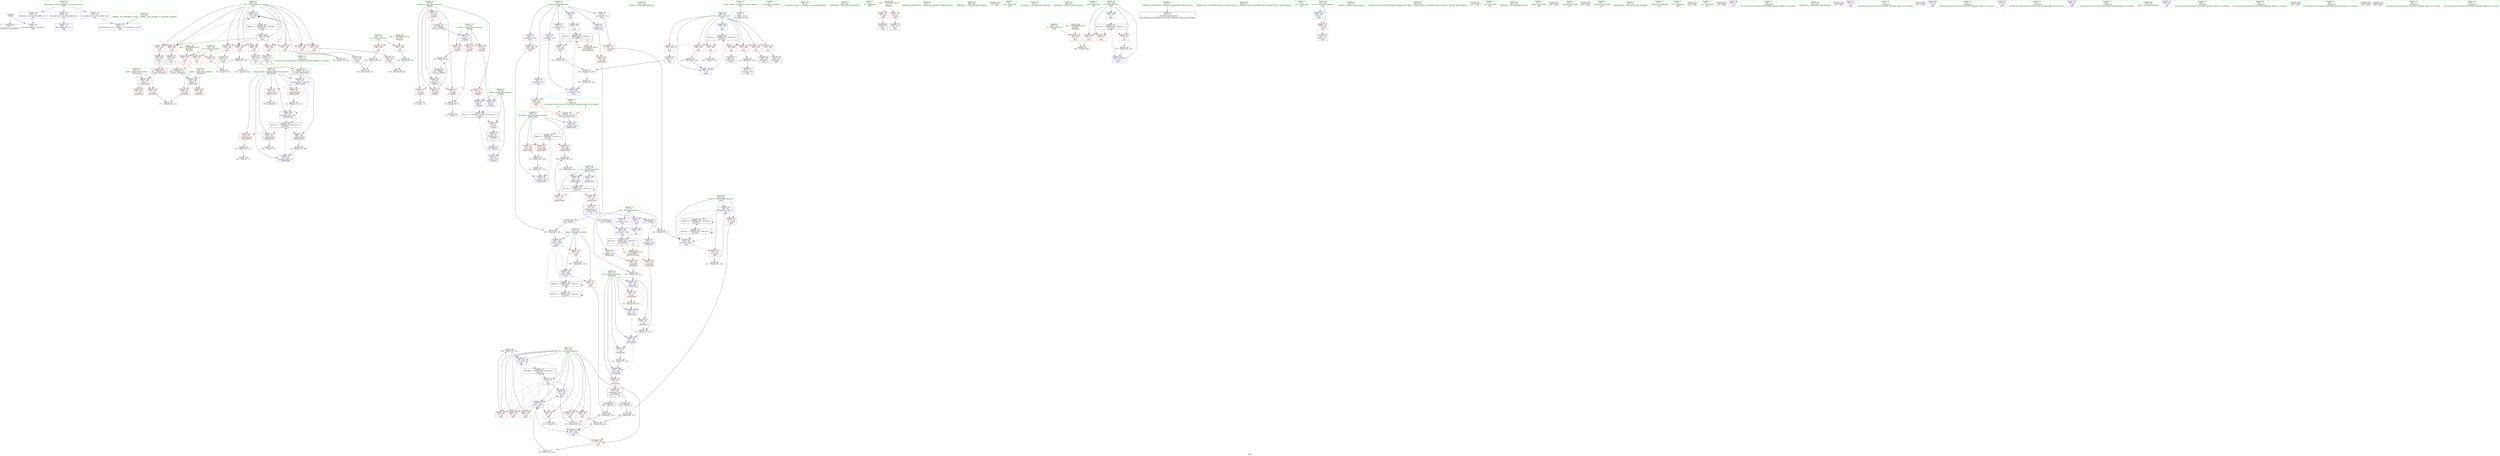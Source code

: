 digraph "SVFG" {
	label="SVFG";

	Node0x55a5098d5660 [shape=record,color=grey,label="{NodeID: 0\nNullPtr}"];
	Node0x55a5098d5660 -> Node0x55a5098f8e40[style=solid];
	Node0x55a5098d5660 -> Node0x55a5098ffdf0[style=solid];
	Node0x55a5098faa40 [shape=record,color=blue,label="{NodeID: 194\n152\<--149\nr.addr\<--r\n_Z6choosexx\n}"];
	Node0x55a5098faa40 -> Node0x55a5098fd350[style=dashed];
	Node0x55a5098faa40 -> Node0x55a5098fd420[style=dashed];
	Node0x55a5098f7c60 [shape=record,color=red,label="{NodeID: 111\n71\<--67\n\<--n2.addr\n_Z3gcdxx\n}"];
	Node0x55a5098f7c60 -> Node0x55a50990bc60[style=solid];
	Node0x55a5098f5db0 [shape=record,color=green,label="{NodeID: 28\n31\<--35\nllvm.global_ctors\<--llvm.global_ctors_field_insensitive\nGlob }"];
	Node0x55a5098f5db0 -> Node0x55a5098f7480[style=solid];
	Node0x55a5098f5db0 -> Node0x55a5098f7580[style=solid];
	Node0x55a5098f5db0 -> Node0x55a5098f7680[style=solid];
	Node0x55a509909260 [shape=record,color=grey,label="{NodeID: 305\n345 = Binary(344, 130, )\n}"];
	Node0x55a509909260 -> Node0x55a509902c40[style=solid];
	Node0x55a5098fdc40 [shape=record,color=red,label="{NodeID: 139\n227\<--189\n\<--i\nmain\n}"];
	Node0x55a5098fdc40 -> Node0x55a50990b660[style=solid];
	Node0x55a5098f8640 [shape=record,color=green,label="{NodeID: 56\n211\<--212\nfreopen\<--freopen_field_insensitive\n}"];
	Node0x55a509933250 [shape=record,color=black,label="{NodeID: 416\n149 = PHI(300, 325, )\n1st arg _Z6choosexx }"];
	Node0x55a509933250 -> Node0x55a5098faa40[style=solid];
	Node0x55a50990bc60 [shape=record,color=grey,label="{NodeID: 333\n72 = cmp(71, 73, )\n}"];
	Node0x55a5098ff300 [shape=record,color=red,label="{NodeID: 167\n315\<--199\n\<--i16\nmain\n}"];
	Node0x55a5098ff300 -> Node0x55a5098f9c70[style=solid];
	Node0x55a5098f9ee0 [shape=record,color=purple,label="{NodeID: 84\n42\<--4\n\<--_ZStL8__ioinit\n__cxx_global_var_init\n}"];
	Node0x55a5098ec340 [shape=record,color=green,label="{NodeID: 1\n7\<--1\n__dso_handle\<--dummyObj\nGlob }"];
	Node0x55a5098fab10 [shape=record,color=blue,label="{NodeID: 195\n154\<--164\nans\<--mul\n_Z6choosexx\n}"];
	Node0x55a5098fab10 -> Node0x55a5098fd4f0[style=dashed];
	Node0x55a5098fab10 -> Node0x55a5098fabe0[style=dashed];
	Node0x55a5098f7d30 [shape=record,color=red,label="{NodeID: 112\n79\<--67\n\<--n2.addr\n_Z3gcdxx\n}"];
	Node0x55a5098f7d30 -> Node0x55a50990a5e0[style=solid];
	Node0x55a5098f5eb0 [shape=record,color=green,label="{NodeID: 29\n36\<--37\n__cxx_global_var_init\<--__cxx_global_var_init_field_insensitive\n}"];
	Node0x55a5099093e0 [shape=record,color=grey,label="{NodeID: 306\n309 = Binary(140, 308, )\n}"];
	Node0x55a5099093e0 -> Node0x55a509909560[style=solid];
	Node0x55a5098fdd10 [shape=record,color=red,label="{NodeID: 140\n231\<--189\n\<--i\nmain\n}"];
	Node0x55a5098fdd10 -> Node0x55a509908060[style=solid];
	Node0x55a5098f8740 [shape=record,color=green,label="{NodeID: 57\n218\<--219\n_ZNSirsERi\<--_ZNSirsERi_field_insensitive\n}"];
	Node0x55a5099336a0 [shape=record,color=black,label="{NodeID: 417\n90 = PHI(60, )\n}"];
	Node0x55a5099336a0 -> Node0x55a509900230[style=solid];
	Node0x55a5098ff3d0 [shape=record,color=red,label="{NodeID: 168\n324\<--199\n\<--i16\nmain\n}"];
	Node0x55a5098ff3d0 -> Node0x55a5098f9d40[style=solid];
	Node0x55a5098f9fb0 [shape=record,color=purple,label="{NodeID: 85\n159\<--8\narrayidx\<--fact\n_Z6choosexx\n}"];
	Node0x55a5098f9fb0 -> Node0x55a5098fd830[style=solid];
	Node0x55a5098d5980 [shape=record,color=green,label="{NodeID: 2\n14\<--1\n.str\<--dummyObj\nGlob }"];
	Node0x55a50991ecf0 [shape=record,color=yellow,style=double,label="{NodeID: 362\n24V_1 = ENCHI(MR_24V_0)\npts\{1 \}\nFun[main]}"];
	Node0x55a50991ecf0 -> Node0x55a5098f7780[style=dashed];
	Node0x55a50991ecf0 -> Node0x55a5098f7850[style=dashed];
	Node0x55a5098fabe0 [shape=record,color=blue,label="{NodeID: 196\n154\<--167\nans\<--rem\n_Z6choosexx\n}"];
	Node0x55a5098fabe0 -> Node0x55a5098fd5c0[style=dashed];
	Node0x55a5098fabe0 -> Node0x55a5098facb0[style=dashed];
	Node0x55a5098f7e00 [shape=record,color=red,label="{NodeID: 113\n83\<--67\n\<--n2.addr\n_Z3gcdxx\n}"];
	Node0x55a5098f7e00 -> Node0x55a509900160[style=solid];
	Node0x55a5098f5fb0 [shape=record,color=green,label="{NodeID: 30\n40\<--41\n_ZNSt8ios_base4InitC1Ev\<--_ZNSt8ios_base4InitC1Ev_field_insensitive\n}"];
	Node0x55a509909560 [shape=record,color=grey,label="{NodeID: 307\n312 = Binary(309, 311, )\n}"];
	Node0x55a5098fdde0 [shape=record,color=red,label="{NodeID: 141\n237\<--189\n\<--i\nmain\n}"];
	Node0x55a5098fdde0 -> Node0x55a5098f9520[style=solid];
	Node0x55a5098f8840 [shape=record,color=green,label="{NodeID: 58\n267\<--268\n_ZNSirsERx\<--_ZNSirsERx_field_insensitive\n}"];
	Node0x55a5099339e0 [shape=record,color=black,label="{NodeID: 418\n43 = PHI()\n}"];
	Node0x55a5098ff4a0 [shape=record,color=red,label="{NodeID: 169\n337\<--199\n\<--i16\nmain\n}"];
	Node0x55a5098ff4a0 -> Node0x55a509909fe0[style=solid];
	Node0x55a5098fa080 [shape=record,color=purple,label="{NodeID: 86\n222\<--8\n\<--fact\nmain\n}"];
	Node0x55a5098fa080 -> Node0x55a5098faff0[style=solid];
	Node0x55a5098f4af0 [shape=record,color=green,label="{NodeID: 3\n16\<--1\n.str.1\<--dummyObj\nGlob }"];
	Node0x55a5098facb0 [shape=record,color=blue,label="{NodeID: 197\n154\<--175\nans\<--mul3\n_Z6choosexx\n}"];
	Node0x55a5098facb0 -> Node0x55a5098fd690[style=dashed];
	Node0x55a5098facb0 -> Node0x55a5098fad80[style=dashed];
	Node0x55a5098f7ed0 [shape=record,color=red,label="{NodeID: 114\n86\<--67\n\<--n2.addr\n_Z3gcdxx\n|{<s0>3}}"];
	Node0x55a5098f7ed0:s0 -> Node0x55a509932ee0[style=solid,color=red];
	Node0x55a5098f60b0 [shape=record,color=green,label="{NodeID: 31\n46\<--47\n__cxa_atexit\<--__cxa_atexit_field_insensitive\n}"];
	Node0x55a5099096e0 [shape=record,color=grey,label="{NodeID: 308\n139 = Binary(138, 140, )\n}"];
	Node0x55a5099096e0 -> Node0x55a5098fa8a0[style=solid];
	Node0x55a5098fdeb0 [shape=record,color=red,label="{NodeID: 142\n241\<--189\n\<--i\nmain\n}"];
	Node0x55a5098fdeb0 -> Node0x55a5098f95f0[style=solid];
	Node0x55a5098f8940 [shape=record,color=green,label="{NodeID: 59\n350\<--351\n_ZNSolsEx\<--_ZNSolsEx_field_insensitive\n}"];
	Node0x55a509933ab0 [shape=record,color=black,label="{NodeID: 419\n301 = PHI(147, )\n}"];
	Node0x55a509933ab0 -> Node0x55a509908ae0[style=solid];
	Node0x55a5098ff570 [shape=record,color=red,label="{NodeID: 170\n295\<--201\n\<--temp\nmain\n}"];
	Node0x55a5098ff570 -> Node0x55a509908660[style=solid];
	Node0x55a5098fa150 [shape=record,color=purple,label="{NodeID: 87\n234\<--8\narrayidx\<--fact\nmain\n}"];
	Node0x55a5098fa150 -> Node0x55a5098ff8b0[style=solid];
	Node0x55a5098eaff0 [shape=record,color=green,label="{NodeID: 4\n18\<--1\nstdin\<--dummyObj\nGlob }"];
	Node0x55a50991eee0 [shape=record,color=yellow,style=double,label="{NodeID: 364\n28V_1 = ENCHI(MR_28V_0)\npts\{188 \}\nFun[main]}"];
	Node0x55a50991eee0 -> Node0x55a5098fdb70[style=dashed];
	Node0x55a5098fad80 [shape=record,color=blue,label="{NodeID: 198\n154\<--178\nans\<--rem4\n_Z6choosexx\n}"];
	Node0x55a5098fad80 -> Node0x55a5098fd760[style=dashed];
	Node0x55a5098fc8c0 [shape=record,color=red,label="{NodeID: 115\n88\<--67\n\<--n2.addr\n_Z3gcdxx\n}"];
	Node0x55a5098fc8c0 -> Node0x55a50990aa60[style=solid];
	Node0x55a5098f61b0 [shape=record,color=green,label="{NodeID: 32\n45\<--51\n_ZNSt8ios_base4InitD1Ev\<--_ZNSt8ios_base4InitD1Ev_field_insensitive\n}"];
	Node0x55a5098f61b0 -> Node0x55a5098f8f40[style=solid];
	Node0x55a509909860 [shape=record,color=grey,label="{NodeID: 309\n178 = Binary(177, 130, )\n}"];
	Node0x55a509909860 -> Node0x55a5098fad80[style=solid];
	Node0x55a5098fdf80 [shape=record,color=red,label="{NodeID: 143\n245\<--189\n\<--i\nmain\n}"];
	Node0x55a5098fdf80 -> Node0x55a5098f96c0[style=solid];
	Node0x55a5098f8a40 [shape=record,color=green,label="{NodeID: 60\n354\<--355\n_ZStlsISt11char_traitsIcEERSt13basic_ostreamIcT_ES5_c\<--_ZStlsISt11char_traitsIcEERSt13basic_ostreamIcT_ES5_c_field_insensitive\n}"];
	Node0x55a509933c20 [shape=record,color=black,label="{NodeID: 420\n317 = PHI(97, )\n}"];
	Node0x55a509933c20 -> Node0x55a509907be0[style=solid];
	Node0x55a5098ff640 [shape=record,color=red,label="{NodeID: 171\n302\<--201\n\<--temp\nmain\n}"];
	Node0x55a5098ff640 -> Node0x55a509908ae0[style=solid];
	Node0x55a5098fa220 [shape=record,color=purple,label="{NodeID: 88\n243\<--8\narrayidx5\<--fact\nmain\n}"];
	Node0x55a5098fa220 -> Node0x55a5098fb190[style=solid];
	Node0x55a5098eb080 [shape=record,color=green,label="{NodeID: 5\n19\<--1\n.str.2\<--dummyObj\nGlob }"];
	Node0x55a5098fae50 [shape=record,color=blue,label="{NodeID: 199\n185\<--206\nretval\<--\nmain\n}"];
	Node0x55a5098fae50 -> Node0x55a5098fdaa0[style=dashed];
	Node0x55a5098fc990 [shape=record,color=red,label="{NodeID: 116\n127\<--100\n\<--base.addr\n_Z6powmodxx\n}"];
	Node0x55a5098fc990 -> Node0x55a5099087e0[style=solid];
	Node0x55a5098f62b0 [shape=record,color=green,label="{NodeID: 33\n58\<--59\n_Z3gcdxx\<--_Z3gcdxx_field_insensitive\n}"];
	Node0x55a5099099e0 [shape=record,color=grey,label="{NodeID: 310\n239 = Binary(236, 238, )\n}"];
	Node0x55a5099099e0 -> Node0x55a509909b60[style=solid];
	Node0x55a5098fe050 [shape=record,color=red,label="{NodeID: 144\n251\<--189\n\<--i\nmain\n}"];
	Node0x55a5098fe050 -> Node0x55a5098f9790[style=solid];
	Node0x55a5098f8b40 [shape=record,color=green,label="{NodeID: 61\n358\<--359\n_ZStlsISt11char_traitsIcEERSt13basic_ostreamIcT_ES5_PKc\<--_ZStlsISt11char_traitsIcEERSt13basic_ostreamIcT_ES5_PKc_field_insensitive\n}"];
	Node0x55a509933d60 [shape=record,color=black,label="{NodeID: 421\n217 = PHI()\n}"];
	Node0x55a509917f40 [shape=record,color=black,label="{NodeID: 338\nMR_2V_3 = PHI(MR_2V_5, MR_2V_2, MR_2V_4, )\npts\{64 \}\n}"];
	Node0x55a509917f40 -> Node0x55a5098f7920[style=dashed];
	Node0x55a5098ff710 [shape=record,color=red,label="{NodeID: 172\n320\<--203\n\<--temp34\nmain\n}"];
	Node0x55a5098ff710 -> Node0x55a509907d60[style=solid];
	Node0x55a5098fa2f0 [shape=record,color=purple,label="{NodeID: 89\n247\<--8\narrayidx7\<--fact\nmain\n}"];
	Node0x55a5098fa2f0 -> Node0x55a5098ff980[style=solid];
	Node0x55a5098ec060 [shape=record,color=green,label="{NodeID: 6\n21\<--1\n.str.3\<--dummyObj\nGlob }"];
	Node0x55a5098faf20 [shape=record,color=blue,label="{NodeID: 200\n220\<--117\n\<--\nmain\n}"];
	Node0x55a5098faf20 -> Node0x55a50991bf40[style=dashed];
	Node0x55a5098fca60 [shape=record,color=red,label="{NodeID: 117\n133\<--100\n\<--base.addr\n_Z6powmodxx\n}"];
	Node0x55a5098fca60 -> Node0x55a509908f60[style=solid];
	Node0x55a5098f63b0 [shape=record,color=green,label="{NodeID: 34\n63\<--64\nretval\<--retval_field_insensitive\n_Z3gcdxx\n}"];
	Node0x55a5098f63b0 -> Node0x55a5098f7920[style=solid];
	Node0x55a5098f63b0 -> Node0x55a509900090[style=solid];
	Node0x55a5098f63b0 -> Node0x55a509900160[style=solid];
	Node0x55a5098f63b0 -> Node0x55a509900230[style=solid];
	Node0x55a509909b60 [shape=record,color=grey,label="{NodeID: 311\n240 = Binary(239, 130, )\n}"];
	Node0x55a509909b60 -> Node0x55a5098fb190[style=solid];
	Node0x55a5098fe120 [shape=record,color=red,label="{NodeID: 145\n256\<--189\n\<--i\nmain\n}"];
	Node0x55a5098fe120 -> Node0x55a50990a160[style=solid];
	Node0x55a5098f8c40 [shape=record,color=green,label="{NodeID: 62\n362\<--363\n_ZNSolsEi\<--_ZNSolsEi_field_insensitive\n}"];
	Node0x55a509933e30 [shape=record,color=black,label="{NodeID: 422\n249 = PHI(97, )\n}"];
	Node0x55a509933e30 -> Node0x55a5098fb260[style=solid];
	Node0x55a5098ff7e0 [shape=record,color=red,label="{NodeID: 173\n327\<--203\n\<--temp34\nmain\n}"];
	Node0x55a5098ff7e0 -> Node0x55a509907a60[style=solid];
	Node0x55a5098fa3c0 [shape=record,color=purple,label="{NodeID: 90\n288\<--8\narrayidx26\<--fact\nmain\n}"];
	Node0x55a5098fa3c0 -> Node0x55a5098ffa50[style=solid];
	Node0x55a5098ec0f0 [shape=record,color=green,label="{NodeID: 7\n23\<--1\nstdout\<--dummyObj\nGlob }"];
	Node0x55a50991f180 [shape=record,color=yellow,style=double,label="{NodeID: 367\n34V_1 = ENCHI(MR_34V_0)\npts\{194 \}\nFun[main]}"];
	Node0x55a50991f180 -> Node0x55a5098fe460[style=dashed];
	Node0x55a50991f180 -> Node0x55a5098fe530[style=dashed];
	Node0x55a5098faff0 [shape=record,color=blue,label="{NodeID: 201\n222\<--117\n\<--\nmain\n}"];
	Node0x55a5098faff0 -> Node0x55a50991ba40[style=dashed];
	Node0x55a5098fcb30 [shape=record,color=red,label="{NodeID: 118\n134\<--100\n\<--base.addr\n_Z6powmodxx\n}"];
	Node0x55a5098fcb30 -> Node0x55a509908f60[style=solid];
	Node0x55a5098f6480 [shape=record,color=green,label="{NodeID: 35\n65\<--66\nn1.addr\<--n1.addr_field_insensitive\n_Z3gcdxx\n}"];
	Node0x55a5098f6480 -> Node0x55a5098f79f0[style=solid];
	Node0x55a5098f6480 -> Node0x55a5098f7ac0[style=solid];
	Node0x55a5098f6480 -> Node0x55a5098f7b90[style=solid];
	Node0x55a5098f6480 -> Node0x55a5098ffef0[style=solid];
	Node0x55a509909ce0 [shape=record,color=grey,label="{NodeID: 312\n334 = Binary(333, 130, )\n}"];
	Node0x55a509909ce0 -> Node0x55a509902aa0[style=solid];
	Node0x55a5098fe1f0 [shape=record,color=red,label="{NodeID: 146\n262\<--191\n\<--t\nmain\n}"];
	Node0x55a5098fe1f0 -> Node0x55a50990b360[style=solid];
	Node0x55a5098f8d40 [shape=record,color=green,label="{NodeID: 63\n33\<--398\n_GLOBAL__sub_I_deva2802_2_0.cpp\<--_GLOBAL__sub_I_deva2802_2_0.cpp_field_insensitive\n}"];
	Node0x55a5098f8d40 -> Node0x55a5098ffcf0[style=solid];
	Node0x55a509933fa0 [shape=record,color=black,label="{NodeID: 423\n266 = PHI()\n}"];
	Node0x55a5098ff8b0 [shape=record,color=red,label="{NodeID: 174\n235\<--234\n\<--arrayidx\nmain\n}"];
	Node0x55a5098ff8b0 -> Node0x55a509908360[style=solid];
	Node0x55a5098fa490 [shape=record,color=purple,label="{NodeID: 91\n313\<--8\narrayidx38\<--fact\nmain\n}"];
	Node0x55a5098fa490 -> Node0x55a5098ffb20[style=solid];
	Node0x55a5098ec180 [shape=record,color=green,label="{NodeID: 8\n24\<--1\n_ZSt3cin\<--dummyObj\nGlob }"];
	Node0x55a50991f260 [shape=record,color=yellow,style=double,label="{NodeID: 368\n36V_1 = ENCHI(MR_36V_0)\npts\{196 \}\nFun[main]}"];
	Node0x55a50991f260 -> Node0x55a5098fe600[style=dashed];
	Node0x55a50991f260 -> Node0x55a5098fe6d0[style=dashed];
	Node0x55a50991f260 -> Node0x55a5098fe7a0[style=dashed];
	Node0x55a5098fb0c0 [shape=record,color=blue,label="{NodeID: 202\n189\<--225\ni\<--\nmain\n}"];
	Node0x55a5098fb0c0 -> Node0x55a50991b540[style=dashed];
	Node0x55a5098fcc00 [shape=record,color=red,label="{NodeID: 119\n108\<--102\n\<--exponent.addr\n_Z6powmodxx\n}"];
	Node0x55a5098fcc00 -> Node0x55a50990b7e0[style=solid];
	Node0x55a5098f6550 [shape=record,color=green,label="{NodeID: 36\n67\<--68\nn2.addr\<--n2.addr_field_insensitive\n_Z3gcdxx\n}"];
	Node0x55a5098f6550 -> Node0x55a5098f7c60[style=solid];
	Node0x55a5098f6550 -> Node0x55a5098f7d30[style=solid];
	Node0x55a5098f6550 -> Node0x55a5098f7e00[style=solid];
	Node0x55a5098f6550 -> Node0x55a5098f7ed0[style=solid];
	Node0x55a5098f6550 -> Node0x55a5098fc8c0[style=solid];
	Node0x55a5098f6550 -> Node0x55a5098fffc0[style=solid];
	Node0x55a509909e60 [shape=record,color=grey,label="{NodeID: 313\n293 = Binary(289, 292, )\n}"];
	Node0x55a509909e60 -> Node0x55a5098fb670[style=solid];
	Node0x55a5098fe2c0 [shape=record,color=red,label="{NodeID: 147\n360\<--191\n\<--t\nmain\n}"];
	Node0x55a5098f8e40 [shape=record,color=black,label="{NodeID: 64\n2\<--3\ndummyVal\<--dummyVal\n}"];
	Node0x55a509934070 [shape=record,color=black,label="{NodeID: 424\n269 = PHI()\n}"];
	Node0x55a509918e40 [shape=record,color=black,label="{NodeID: 341\nMR_42V_6 = PHI(MR_42V_3, MR_42V_5, )\npts\{202 \}\n}"];
	Node0x55a509918e40 -> Node0x55a5098fb670[style=dashed];
	Node0x55a509918e40 -> Node0x55a509918e40[style=dashed];
	Node0x55a509918e40 -> Node0x55a50991d340[style=dashed];
	Node0x55a5098ff980 [shape=record,color=red,label="{NodeID: 175\n248\<--247\n\<--arrayidx7\nmain\n|{<s0>7}}"];
	Node0x55a5098ff980:s0 -> Node0x55a509932a00[style=solid,color=red];
	Node0x55a5098fa560 [shape=record,color=purple,label="{NodeID: 92\n162\<--11\narrayidx1\<--ifact\n_Z6choosexx\n}"];
	Node0x55a5098fa560 -> Node0x55a5098fd900[style=solid];
	Node0x55a5098eb200 [shape=record,color=green,label="{NodeID: 9\n25\<--1\n_ZSt4cerr\<--dummyObj\nGlob }"];
	Node0x55a5098fb190 [shape=record,color=blue,label="{NodeID: 203\n243\<--240\narrayidx5\<--rem\nmain\n}"];
	Node0x55a5098fb190 -> Node0x55a5098ff980[style=dashed];
	Node0x55a5098fb190 -> Node0x55a50991ba40[style=dashed];
	Node0x55a5098fccd0 [shape=record,color=red,label="{NodeID: 120\n111\<--102\n\<--exponent.addr\n_Z6powmodxx\n}"];
	Node0x55a5098fccd0 -> Node0x55a509908de0[style=solid];
	Node0x55a5098f6620 [shape=record,color=green,label="{NodeID: 37\n95\<--96\n_Z6powmodxx\<--_Z6powmodxx_field_insensitive\n}"];
	Node0x55a509909fe0 [shape=record,color=grey,label="{NodeID: 314\n338 = Binary(337, 225, )\n}"];
	Node0x55a509909fe0 -> Node0x55a509902b70[style=solid];
	Node0x55a5098fe390 [shape=record,color=red,label="{NodeID: 148\n370\<--191\n\<--t\nmain\n}"];
	Node0x55a5098fe390 -> Node0x55a5099081e0[style=solid];
	Node0x55a5098f8f40 [shape=record,color=black,label="{NodeID: 65\n44\<--45\n\<--_ZNSt8ios_base4InitD1Ev\nCan only get source location for instruction, argument, global var or function.}"];
	Node0x55a509934140 [shape=record,color=black,label="{NodeID: 425\n292 = PHI(97, )\n}"];
	Node0x55a509934140 -> Node0x55a509909e60[style=solid];
	Node0x55a509919340 [shape=record,color=black,label="{NodeID: 342\nMR_44V_4 = PHI(MR_44V_6, MR_44V_3, )\npts\{204 \}\n}"];
	Node0x55a509919340 -> Node0x55a509902830[style=dashed];
	Node0x55a509919340 -> Node0x55a509919340[style=dashed];
	Node0x55a509919340 -> Node0x55a50991d840[style=dashed];
	Node0x55a5098ffa50 [shape=record,color=red,label="{NodeID: 176\n289\<--288\n\<--arrayidx26\nmain\n}"];
	Node0x55a5098ffa50 -> Node0x55a509909e60[style=solid];
	Node0x55a5098fa630 [shape=record,color=purple,label="{NodeID: 93\n172\<--11\narrayidx2\<--ifact\n_Z6choosexx\n}"];
	Node0x55a5098fa630 -> Node0x55a5098fd9d0[style=solid];
	Node0x55a5098eb290 [shape=record,color=green,label="{NodeID: 10\n26\<--1\n_ZSt4cout\<--dummyObj\nGlob }"];
	Node0x55a5098fb260 [shape=record,color=blue,label="{NodeID: 204\n253\<--249\narrayidx10\<--call8\nmain\n}"];
	Node0x55a5098fb260 -> Node0x55a50991bf40[style=dashed];
	Node0x55a5098fcda0 [shape=record,color=red,label="{NodeID: 121\n119\<--102\n\<--exponent.addr\n_Z6powmodxx\n}"];
	Node0x55a5098fcda0 -> Node0x55a50990b4e0[style=solid];
	Node0x55a5098f6720 [shape=record,color=green,label="{NodeID: 38\n100\<--101\nbase.addr\<--base.addr_field_insensitive\n_Z6powmodxx\n}"];
	Node0x55a5098f6720 -> Node0x55a5098fc990[style=solid];
	Node0x55a5098f6720 -> Node0x55a5098fca60[style=solid];
	Node0x55a5098f6720 -> Node0x55a5098fcb30[style=solid];
	Node0x55a5098f6720 -> Node0x55a509900300[style=solid];
	Node0x55a5098f6720 -> Node0x55a509900710[style=solid];
	Node0x55a50990a160 [shape=record,color=grey,label="{NodeID: 315\n257 = Binary(256, 225, )\n}"];
	Node0x55a50990a160 -> Node0x55a5098fb330[style=solid];
	Node0x55a5098fe460 [shape=record,color=red,label="{NodeID: 149\n283\<--193\n\<--n\nmain\n}"];
	Node0x55a5098fe460 -> Node0x55a50990a8e0[style=solid];
	Node0x55a5098f9040 [shape=record,color=black,label="{NodeID: 66\n60\<--93\n_Z3gcdxx_ret\<--\n_Z3gcdxx\n|{<s0>3}}"];
	Node0x55a5098f9040:s0 -> Node0x55a5099336a0[style=solid,color=blue];
	Node0x55a5099342e0 [shape=record,color=black,label="{NodeID: 426\n326 = PHI(147, )\n}"];
	Node0x55a5099342e0 -> Node0x55a509907a60[style=solid];
	Node0x55a5098ffb20 [shape=record,color=red,label="{NodeID: 177\n314\<--313\n\<--arrayidx38\nmain\n}"];
	Node0x55a5098ffb20 -> Node0x55a509907be0[style=solid];
	Node0x55a5098fa700 [shape=record,color=purple,label="{NodeID: 94\n220\<--11\n\<--ifact\nmain\n}"];
	Node0x55a5098fa700 -> Node0x55a5098faf20[style=solid];
	Node0x55a5098eb360 [shape=record,color=green,label="{NodeID: 11\n27\<--1\n.str.4\<--dummyObj\nGlob }"];
	Node0x55a5099078e0 [shape=record,color=grey,label="{NodeID: 288\n330 = Binary(329, 328, )\n}"];
	Node0x55a5099078e0 -> Node0x55a5099029d0[style=solid];
	Node0x55a5098fb330 [shape=record,color=blue,label="{NodeID: 205\n189\<--257\ni\<--inc\nmain\n}"];
	Node0x55a5098fb330 -> Node0x55a50991b540[style=dashed];
	Node0x55a5098fce70 [shape=record,color=red,label="{NodeID: 122\n122\<--102\n\<--exponent.addr\n_Z6powmodxx\n}"];
	Node0x55a5098fce70 -> Node0x55a509907ee0[style=solid];
	Node0x55a5098f67f0 [shape=record,color=green,label="{NodeID: 39\n102\<--103\nexponent.addr\<--exponent.addr_field_insensitive\n_Z6powmodxx\n}"];
	Node0x55a5098f67f0 -> Node0x55a5098fcc00[style=solid];
	Node0x55a5098f67f0 -> Node0x55a5098fccd0[style=solid];
	Node0x55a5098f67f0 -> Node0x55a5098fcda0[style=solid];
	Node0x55a5098f67f0 -> Node0x55a5098fce70[style=solid];
	Node0x55a5098f67f0 -> Node0x55a5098fcf40[style=solid];
	Node0x55a5098f67f0 -> Node0x55a5099003d0[style=solid];
	Node0x55a5098f67f0 -> Node0x55a5099004a0[style=solid];
	Node0x55a5098f67f0 -> Node0x55a5098fa8a0[style=solid];
	Node0x55a50990a2e0 [shape=record,color=grey,label="{NodeID: 316\n279 = Binary(278, 280, )\n}"];
	Node0x55a50990a2e0 -> Node0x55a50990bae0[style=solid];
	Node0x55a5098fe530 [shape=record,color=red,label="{NodeID: 150\n308\<--193\n\<--n\nmain\n}"];
	Node0x55a5098fe530 -> Node0x55a5099093e0[style=solid];
	Node0x55a5098f9110 [shape=record,color=black,label="{NodeID: 67\n97\<--143\n_Z6powmodxx_ret\<--\n_Z6powmodxx\n|{<s0>7|<s1>10|<s2>12}}"];
	Node0x55a5098f9110:s0 -> Node0x55a509933e30[style=solid,color=blue];
	Node0x55a5098f9110:s1 -> Node0x55a509934140[style=solid,color=blue];
	Node0x55a5098f9110:s2 -> Node0x55a509933c20[style=solid,color=blue];
	Node0x55a509934420 [shape=record,color=black,label="{NodeID: 427\n349 = PHI()\n}"];
	Node0x55a5098ffbf0 [shape=record,color=blue,label="{NodeID: 178\n402\<--32\nllvm.global_ctors_0\<--\nGlob }"];
	Node0x55a5098fa7d0 [shape=record,color=purple,label="{NodeID: 95\n253\<--11\narrayidx10\<--ifact\nmain\n}"];
	Node0x55a5098fa7d0 -> Node0x55a5098fb260[style=solid];
	Node0x55a5098eb430 [shape=record,color=green,label="{NodeID: 12\n29\<--1\n.str.5\<--dummyObj\nGlob }"];
	Node0x55a509907a60 [shape=record,color=grey,label="{NodeID: 289\n328 = Binary(326, 327, )\n}"];
	Node0x55a509907a60 -> Node0x55a5099078e0[style=solid];
	Node0x55a5098fb400 [shape=record,color=blue,label="{NodeID: 206\n191\<--225\nt\<--\nmain\n}"];
	Node0x55a5098fb400 -> Node0x55a50991c440[style=dashed];
	Node0x55a5098fcf40 [shape=record,color=red,label="{NodeID: 123\n138\<--102\n\<--exponent.addr\n_Z6powmodxx\n}"];
	Node0x55a5098fcf40 -> Node0x55a5099096e0[style=solid];
	Node0x55a5098f68c0 [shape=record,color=green,label="{NodeID: 40\n104\<--105\nans\<--ans_field_insensitive\n_Z6powmodxx\n}"];
	Node0x55a5098f68c0 -> Node0x55a5098fd010[style=solid];
	Node0x55a5098f68c0 -> Node0x55a5098fd0e0[style=solid];
	Node0x55a5098f68c0 -> Node0x55a509900570[style=solid];
	Node0x55a5098f68c0 -> Node0x55a509900640[style=solid];
	Node0x55a50990a460 [shape=record,color=grey,label="{NodeID: 317\n171 = Binary(169, 170, )\n}"];
	Node0x55a5098fe600 [shape=record,color=red,label="{NodeID: 151\n275\<--195\n\<--m\nmain\n}"];
	Node0x55a5098fe600 -> Node0x55a50990aee0[style=solid];
	Node0x55a5098f91e0 [shape=record,color=black,label="{NodeID: 68\n147\<--180\n_Z6choosexx_ret\<--\n_Z6choosexx\n|{<s0>11|<s1>13}}"];
	Node0x55a5098f91e0:s0 -> Node0x55a509933ab0[style=solid,color=blue];
	Node0x55a5098f91e0:s1 -> Node0x55a5099342e0[style=solid,color=blue];
	Node0x55a5099344f0 [shape=record,color=black,label="{NodeID: 428\n352 = PHI()\n}"];
	Node0x55a50991a640 [shape=record,color=black,label="{NodeID: 345\nMR_8V_3 = PHI(MR_8V_4, MR_8V_2, )\npts\{101 \}\n}"];
	Node0x55a50991a640 -> Node0x55a5098fc990[style=dashed];
	Node0x55a50991a640 -> Node0x55a5098fca60[style=dashed];
	Node0x55a50991a640 -> Node0x55a5098fcb30[style=dashed];
	Node0x55a50991a640 -> Node0x55a509900710[style=dashed];
	Node0x55a5098ffcf0 [shape=record,color=blue,label="{NodeID: 179\n403\<--33\nllvm.global_ctors_1\<--_GLOBAL__sub_I_deva2802_2_0.cpp\nGlob }"];
	Node0x55a5098f6fa0 [shape=record,color=purple,label="{NodeID: 96\n208\<--14\n\<--.str\nmain\n}"];
	Node0x55a5098f53a0 [shape=record,color=green,label="{NodeID: 13\n32\<--1\n\<--dummyObj\nCan only get source location for instruction, argument, global var or function.}"];
	Node0x55a509907be0 [shape=record,color=grey,label="{NodeID: 290\n318 = Binary(314, 317, )\n}"];
	Node0x55a509907be0 -> Node0x55a509902830[style=solid];
	Node0x55a5098fb4d0 [shape=record,color=blue,label="{NodeID: 207\n197\<--73\nans\<--\nmain\n}"];
	Node0x55a5098fb4d0 -> Node0x55a5098fe870[style=dashed];
	Node0x55a5098fb4d0 -> Node0x55a5098fe940[style=dashed];
	Node0x55a5098fb4d0 -> Node0x55a5098feae0[style=dashed];
	Node0x55a5098fb4d0 -> Node0x55a5098febb0[style=dashed];
	Node0x55a5098fb4d0 -> Node0x55a5098fec80[style=dashed];
	Node0x55a5098fb4d0 -> Node0x55a5098fed50[style=dashed];
	Node0x55a5098fb4d0 -> Node0x55a5098fb810[style=dashed];
	Node0x55a5098fb4d0 -> Node0x55a5099029d0[style=dashed];
	Node0x55a5098fb4d0 -> Node0x55a509902c40[style=dashed];
	Node0x55a5098fb4d0 -> Node0x55a50991c940[style=dashed];
	Node0x55a5098fd010 [shape=record,color=red,label="{NodeID: 124\n126\<--104\n\<--ans\n_Z6powmodxx\n}"];
	Node0x55a5098fd010 -> Node0x55a5099087e0[style=solid];
	Node0x55a5098f6990 [shape=record,color=green,label="{NodeID: 41\n145\<--146\n_Z6choosexx\<--_Z6choosexx_field_insensitive\n}"];
	Node0x55a50990a5e0 [shape=record,color=grey,label="{NodeID: 318\n80 = Binary(78, 79, )\n}"];
	Node0x55a50990a5e0 -> Node0x55a50990b960[style=solid];
	Node0x55a5098fe6d0 [shape=record,color=red,label="{NodeID: 152\n298\<--195\n\<--m\nmain\n|{<s0>11}}"];
	Node0x55a5098fe6d0:s0 -> Node0x55a509933100[style=solid,color=red];
	Node0x55a5098f92b0 [shape=record,color=black,label="{NodeID: 69\n210\<--207\ncall\<--\nmain\n}"];
	Node0x55a5099345c0 [shape=record,color=black,label="{NodeID: 429\n357 = PHI()\n}"];
	Node0x55a50991ab40 [shape=record,color=black,label="{NodeID: 346\nMR_10V_5 = PHI(MR_10V_6, MR_10V_4, )\npts\{103 \}\n}"];
	Node0x55a50991ab40 -> Node0x55a5098fcda0[style=dashed];
	Node0x55a50991ab40 -> Node0x55a5098fce70[style=dashed];
	Node0x55a50991ab40 -> Node0x55a5098fcf40[style=dashed];
	Node0x55a50991ab40 -> Node0x55a5098fa8a0[style=dashed];
	Node0x55a5098ffdf0 [shape=record,color=blue, style = dotted,label="{NodeID: 180\n404\<--3\nllvm.global_ctors_2\<--dummyVal\nGlob }"];
	Node0x55a5098f7070 [shape=record,color=purple,label="{NodeID: 97\n209\<--16\n\<--.str.1\nmain\n}"];
	Node0x55a5098f5430 [shape=record,color=green,label="{NodeID: 14\n73\<--1\n\<--dummyObj\nCan only get source location for instruction, argument, global var or function.}"];
	Node0x55a509907d60 [shape=record,color=grey,label="{NodeID: 291\n321 = Binary(320, 130, )\n}"];
	Node0x55a509907d60 -> Node0x55a509902900[style=solid];
	Node0x55a5098fb5a0 [shape=record,color=blue,label="{NodeID: 208\n199\<--206\ni16\<--\nmain\n}"];
	Node0x55a5098fb5a0 -> Node0x55a5098fee20[style=dashed];
	Node0x55a5098fb5a0 -> Node0x55a5098feef0[style=dashed];
	Node0x55a5098fb5a0 -> Node0x55a5098fefc0[style=dashed];
	Node0x55a5098fb5a0 -> Node0x55a5098ff090[style=dashed];
	Node0x55a5098fb5a0 -> Node0x55a5098ff160[style=dashed];
	Node0x55a5098fb5a0 -> Node0x55a5098ff230[style=dashed];
	Node0x55a5098fb5a0 -> Node0x55a5098ff300[style=dashed];
	Node0x55a5098fb5a0 -> Node0x55a5098ff3d0[style=dashed];
	Node0x55a5098fb5a0 -> Node0x55a5098ff4a0[style=dashed];
	Node0x55a5098fb5a0 -> Node0x55a509902b70[style=dashed];
	Node0x55a5098fb5a0 -> Node0x55a50991ce40[style=dashed];
	Node0x55a5098fd0e0 [shape=record,color=red,label="{NodeID: 125\n143\<--104\n\<--ans\n_Z6powmodxx\n}"];
	Node0x55a5098fd0e0 -> Node0x55a5098f9110[style=solid];
	Node0x55a5098f6a90 [shape=record,color=green,label="{NodeID: 42\n150\<--151\nn.addr\<--n.addr_field_insensitive\n_Z6choosexx\n}"];
	Node0x55a5098f6a90 -> Node0x55a5098fd1b0[style=solid];
	Node0x55a5098f6a90 -> Node0x55a5098fd280[style=solid];
	Node0x55a5098f6a90 -> Node0x55a5098fa970[style=solid];
	Node0x55a50990a760 [shape=record,color=grey,label="{NodeID: 319\n164 = Binary(160, 163, )\n}"];
	Node0x55a50990a760 -> Node0x55a5098fab10[style=solid];
	Node0x55a5098fe7a0 [shape=record,color=red,label="{NodeID: 153\n323\<--195\n\<--m\nmain\n|{<s0>13}}"];
	Node0x55a5098fe7a0:s0 -> Node0x55a509933100[style=solid,color=red];
	Node0x55a5098f9380 [shape=record,color=black,label="{NodeID: 70\n216\<--213\ncall1\<--\nmain\n}"];
	Node0x55a509934690 [shape=record,color=black,label="{NodeID: 430\n361 = PHI()\n}"];
	Node0x55a50991b040 [shape=record,color=black,label="{NodeID: 347\nMR_12V_3 = PHI(MR_12V_5, MR_12V_2, )\npts\{105 \}\n}"];
	Node0x55a50991b040 -> Node0x55a5098fd010[style=dashed];
	Node0x55a50991b040 -> Node0x55a5098fd0e0[style=dashed];
	Node0x55a50991b040 -> Node0x55a509900640[style=dashed];
	Node0x55a50991b040 -> Node0x55a50991b040[style=dashed];
	Node0x55a5098ffef0 [shape=record,color=blue,label="{NodeID: 181\n65\<--61\nn1.addr\<--n1\n_Z3gcdxx\n}"];
	Node0x55a5098ffef0 -> Node0x55a5098f79f0[style=dashed];
	Node0x55a5098ffef0 -> Node0x55a5098f7ac0[style=dashed];
	Node0x55a5098ffef0 -> Node0x55a5098f7b90[style=dashed];
	Node0x55a5098f7140 [shape=record,color=purple,label="{NodeID: 98\n214\<--19\n\<--.str.2\nmain\n}"];
	Node0x55a5098f54c0 [shape=record,color=green,label="{NodeID: 15\n113\<--1\n\<--dummyObj\nCan only get source location for instruction, argument, global var or function.}"];
	Node0x55a509907ee0 [shape=record,color=grey,label="{NodeID: 292\n123 = Binary(122, 117, )\n}"];
	Node0x55a509907ee0 -> Node0x55a50990b060[style=solid];
	Node0x55a5098fb670 [shape=record,color=blue,label="{NodeID: 209\n201\<--293\ntemp\<--mul29\nmain\n}"];
	Node0x55a5098fb670 -> Node0x55a5098ff570[style=dashed];
	Node0x55a5098fb670 -> Node0x55a5098fb740[style=dashed];
	Node0x55a5098fd1b0 [shape=record,color=red,label="{NodeID: 126\n158\<--150\n\<--n.addr\n_Z6choosexx\n}"];
	Node0x55a5098f6b60 [shape=record,color=green,label="{NodeID: 43\n152\<--153\nr.addr\<--r.addr_field_insensitive\n_Z6choosexx\n}"];
	Node0x55a5098f6b60 -> Node0x55a5098fd350[style=solid];
	Node0x55a5098f6b60 -> Node0x55a5098fd420[style=solid];
	Node0x55a5098f6b60 -> Node0x55a5098faa40[style=solid];
	Node0x55a50990a8e0 [shape=record,color=grey,label="{NodeID: 320\n284 = Binary(140, 283, )\n}"];
	Node0x55a50990a8e0 -> Node0x55a50990ad60[style=solid];
	Node0x55a5098fe870 [shape=record,color=red,label="{NodeID: 154\n304\<--197\n\<--ans\nmain\n}"];
	Node0x55a5098fe870 -> Node0x55a509908c60[style=solid];
	Node0x55a5098f9450 [shape=record,color=black,label="{NodeID: 71\n233\<--232\nidxprom\<--sub\nmain\n}"];
	Node0x55a50991b540 [shape=record,color=black,label="{NodeID: 348\nMR_30V_3 = PHI(MR_30V_4, MR_30V_2, )\npts\{190 \}\n}"];
	Node0x55a50991b540 -> Node0x55a5098fdc40[style=dashed];
	Node0x55a50991b540 -> Node0x55a5098fdd10[style=dashed];
	Node0x55a50991b540 -> Node0x55a5098fdde0[style=dashed];
	Node0x55a50991b540 -> Node0x55a5098fdeb0[style=dashed];
	Node0x55a50991b540 -> Node0x55a5098fdf80[style=dashed];
	Node0x55a50991b540 -> Node0x55a5098fe050[style=dashed];
	Node0x55a50991b540 -> Node0x55a5098fe120[style=dashed];
	Node0x55a50991b540 -> Node0x55a5098fb330[style=dashed];
	Node0x55a5098fffc0 [shape=record,color=blue,label="{NodeID: 182\n67\<--62\nn2.addr\<--n2\n_Z3gcdxx\n}"];
	Node0x55a5098fffc0 -> Node0x55a5098f7c60[style=dashed];
	Node0x55a5098fffc0 -> Node0x55a5098f7d30[style=dashed];
	Node0x55a5098fffc0 -> Node0x55a5098f7e00[style=dashed];
	Node0x55a5098fffc0 -> Node0x55a5098f7ed0[style=dashed];
	Node0x55a5098fffc0 -> Node0x55a5098fc8c0[style=dashed];
	Node0x55a5098f7210 [shape=record,color=purple,label="{NodeID: 99\n215\<--21\n\<--.str.3\nmain\n}"];
	Node0x55a5098f5550 [shape=record,color=green,label="{NodeID: 16\n117\<--1\n\<--dummyObj\nCan only get source location for instruction, argument, global var or function.}"];
	Node0x55a509908060 [shape=record,color=grey,label="{NodeID: 293\n232 = Binary(231, 225, )\n}"];
	Node0x55a509908060 -> Node0x55a5098f9450[style=solid];
	Node0x55a5098fb740 [shape=record,color=blue,label="{NodeID: 210\n201\<--296\ntemp\<--rem30\nmain\n}"];
	Node0x55a5098fb740 -> Node0x55a5098ff640[style=dashed];
	Node0x55a5098fb740 -> Node0x55a509918e40[style=dashed];
	Node0x55a5098fd280 [shape=record,color=red,label="{NodeID: 127\n169\<--150\n\<--n.addr\n_Z6choosexx\n}"];
	Node0x55a5098fd280 -> Node0x55a50990a460[style=solid];
	Node0x55a5098f6c30 [shape=record,color=green,label="{NodeID: 44\n154\<--155\nans\<--ans_field_insensitive\n_Z6choosexx\n}"];
	Node0x55a5098f6c30 -> Node0x55a5098fd4f0[style=solid];
	Node0x55a5098f6c30 -> Node0x55a5098fd5c0[style=solid];
	Node0x55a5098f6c30 -> Node0x55a5098fd690[style=solid];
	Node0x55a5098f6c30 -> Node0x55a5098fd760[style=solid];
	Node0x55a5098f6c30 -> Node0x55a5098fab10[style=solid];
	Node0x55a5098f6c30 -> Node0x55a5098fabe0[style=solid];
	Node0x55a5098f6c30 -> Node0x55a5098facb0[style=solid];
	Node0x55a5098f6c30 -> Node0x55a5098fad80[style=solid];
	Node0x55a50990aa60 [shape=record,color=grey,label="{NodeID: 321\n89 = Binary(87, 88, )\n|{<s0>3}}"];
	Node0x55a50990aa60:s0 -> Node0x55a509932ff0[style=solid,color=red];
	Node0x55a5098fe940 [shape=record,color=red,label="{NodeID: 155\n329\<--197\n\<--ans\nmain\n}"];
	Node0x55a5098fe940 -> Node0x55a5099078e0[style=solid];
	Node0x55a5098f9520 [shape=record,color=black,label="{NodeID: 72\n238\<--237\nconv\<--\nmain\n}"];
	Node0x55a5098f9520 -> Node0x55a5099099e0[style=solid];
	Node0x55a50991ba40 [shape=record,color=black,label="{NodeID: 349\nMR_20V_3 = PHI(MR_20V_4, MR_20V_2, )\npts\{100000 \}\n|{|<s4>11|<s5>13}}"];
	Node0x55a50991ba40 -> Node0x55a5098ff8b0[style=dashed];
	Node0x55a50991ba40 -> Node0x55a5098ffa50[style=dashed];
	Node0x55a50991ba40 -> Node0x55a5098ffb20[style=dashed];
	Node0x55a50991ba40 -> Node0x55a5098fb190[style=dashed];
	Node0x55a50991ba40:s4 -> Node0x55a50991fb50[style=dashed,color=red];
	Node0x55a50991ba40:s5 -> Node0x55a50991fb50[style=dashed,color=red];
	Node0x55a509900090 [shape=record,color=blue,label="{NodeID: 183\n63\<--75\nretval\<--\n_Z3gcdxx\n}"];
	Node0x55a509900090 -> Node0x55a509917f40[style=dashed];
	Node0x55a5098f72e0 [shape=record,color=purple,label="{NodeID: 100\n356\<--27\n\<--.str.4\nmain\n}"];
	Node0x55a5098f55e0 [shape=record,color=green,label="{NodeID: 17\n130\<--1\n\<--dummyObj\nCan only get source location for instruction, argument, global var or function.}"];
	Node0x55a5099081e0 [shape=record,color=grey,label="{NodeID: 294\n371 = Binary(370, 225, )\n}"];
	Node0x55a5099081e0 -> Node0x55a509902d10[style=solid];
	Node0x55a5098fb810 [shape=record,color=blue,label="{NodeID: 211\n197\<--305\nans\<--add\nmain\n}"];
	Node0x55a5098fb810 -> Node0x55a5098fea10[style=dashed];
	Node0x55a5098fb810 -> Node0x55a509902aa0[style=dashed];
	Node0x55a5098fd350 [shape=record,color=red,label="{NodeID: 128\n161\<--152\n\<--r.addr\n_Z6choosexx\n}"];
	Node0x55a5098f6d00 [shape=record,color=green,label="{NodeID: 45\n182\<--183\nmain\<--main_field_insensitive\n}"];
	Node0x55a50990abe0 [shape=record,color=grey,label="{NodeID: 322\n167 = Binary(166, 130, )\n}"];
	Node0x55a50990abe0 -> Node0x55a5098fabe0[style=solid];
	Node0x55a5098fea10 [shape=record,color=red,label="{NodeID: 156\n333\<--197\n\<--ans\nmain\n}"];
	Node0x55a5098fea10 -> Node0x55a509909ce0[style=solid];
	Node0x55a5098f95f0 [shape=record,color=black,label="{NodeID: 73\n242\<--241\nidxprom4\<--\nmain\n}"];
	Node0x55a50991bf40 [shape=record,color=black,label="{NodeID: 350\nMR_22V_3 = PHI(MR_22V_4, MR_22V_2, )\npts\{130000 \}\n|{|<s1>11|<s2>13}}"];
	Node0x55a50991bf40 -> Node0x55a5098fb260[style=dashed];
	Node0x55a50991bf40:s1 -> Node0x55a50991fc30[style=dashed,color=red];
	Node0x55a50991bf40:s2 -> Node0x55a50991fc30[style=dashed,color=red];
	Node0x55a509900160 [shape=record,color=blue,label="{NodeID: 184\n63\<--83\nretval\<--\n_Z3gcdxx\n}"];
	Node0x55a509900160 -> Node0x55a509917f40[style=dashed];
	Node0x55a5098f73b0 [shape=record,color=purple,label="{NodeID: 101\n364\<--29\n\<--.str.5\nmain\n}"];
	Node0x55a5098f5670 [shape=record,color=green,label="{NodeID: 18\n140\<--1\n\<--dummyObj\nCan only get source location for instruction, argument, global var or function.|{<s0>10|<s1>12}}"];
	Node0x55a5098f5670:s0 -> Node0x55a509932a00[style=solid,color=red];
	Node0x55a5098f5670:s1 -> Node0x55a509932a00[style=solid,color=red];
	Node0x55a50991fb50 [shape=record,color=yellow,style=double,label="{NodeID: 378\n20V_1 = ENCHI(MR_20V_0)\npts\{100000 \}\nFun[_Z6choosexx]}"];
	Node0x55a50991fb50 -> Node0x55a5098fd830[style=dashed];
	Node0x55a509908360 [shape=record,color=grey,label="{NodeID: 295\n236 = Binary(235, 117, )\n}"];
	Node0x55a509908360 -> Node0x55a5099099e0[style=solid];
	Node0x55a509902830 [shape=record,color=blue,label="{NodeID: 212\n203\<--318\ntemp34\<--mul41\nmain\n}"];
	Node0x55a509902830 -> Node0x55a5098ff710[style=dashed];
	Node0x55a509902830 -> Node0x55a509902900[style=dashed];
	Node0x55a5098fd420 [shape=record,color=red,label="{NodeID: 129\n170\<--152\n\<--r.addr\n_Z6choosexx\n}"];
	Node0x55a5098fd420 -> Node0x55a50990a460[style=solid];
	Node0x55a5098f6e00 [shape=record,color=green,label="{NodeID: 46\n185\<--186\nretval\<--retval_field_insensitive\nmain\n}"];
	Node0x55a5098f6e00 -> Node0x55a5098fdaa0[style=solid];
	Node0x55a5098f6e00 -> Node0x55a5098fae50[style=solid];
	Node0x55a50990ad60 [shape=record,color=grey,label="{NodeID: 323\n287 = Binary(284, 286, )\n}"];
	Node0x55a5098feae0 [shape=record,color=red,label="{NodeID: 157\n341\<--197\n\<--ans\nmain\n}"];
	Node0x55a5098feae0 -> Node0x55a50990b1e0[style=solid];
	Node0x55a5098f96c0 [shape=record,color=black,label="{NodeID: 74\n246\<--245\nidxprom6\<--\nmain\n}"];
	Node0x55a50991c440 [shape=record,color=black,label="{NodeID: 351\nMR_32V_3 = PHI(MR_32V_4, MR_32V_2, )\npts\{192 \}\n}"];
	Node0x55a50991c440 -> Node0x55a5098fe1f0[style=dashed];
	Node0x55a50991c440 -> Node0x55a5098fe2c0[style=dashed];
	Node0x55a50991c440 -> Node0x55a5098fe390[style=dashed];
	Node0x55a50991c440 -> Node0x55a509902d10[style=dashed];
	Node0x55a509900230 [shape=record,color=blue,label="{NodeID: 185\n63\<--90\nretval\<--call\n_Z3gcdxx\n}"];
	Node0x55a509900230 -> Node0x55a509917f40[style=dashed];
	Node0x55a5098f7480 [shape=record,color=purple,label="{NodeID: 102\n402\<--31\nllvm.global_ctors_0\<--llvm.global_ctors\nGlob }"];
	Node0x55a5098f7480 -> Node0x55a5098ffbf0[style=solid];
	Node0x55a5098f5700 [shape=record,color=green,label="{NodeID: 19\n206\<--1\n\<--dummyObj\nCan only get source location for instruction, argument, global var or function.}"];
	Node0x55a50991fc30 [shape=record,color=yellow,style=double,label="{NodeID: 379\n22V_1 = ENCHI(MR_22V_0)\npts\{130000 \}\nFun[_Z6choosexx]}"];
	Node0x55a50991fc30 -> Node0x55a5098fd900[style=dashed];
	Node0x55a50991fc30 -> Node0x55a5098fd9d0[style=dashed];
	Node0x55a5099084e0 [shape=record,color=grey,label="{NodeID: 296\n175 = Binary(174, 173, )\n}"];
	Node0x55a5099084e0 -> Node0x55a5098facb0[style=solid];
	Node0x55a509902900 [shape=record,color=blue,label="{NodeID: 213\n203\<--321\ntemp34\<--rem42\nmain\n}"];
	Node0x55a509902900 -> Node0x55a5098ff7e0[style=dashed];
	Node0x55a509902900 -> Node0x55a509919340[style=dashed];
	Node0x55a5098fd4f0 [shape=record,color=red,label="{NodeID: 130\n166\<--154\n\<--ans\n_Z6choosexx\n}"];
	Node0x55a5098fd4f0 -> Node0x55a50990abe0[style=solid];
	Node0x55a5098f6ed0 [shape=record,color=green,label="{NodeID: 47\n187\<--188\nT\<--T_field_insensitive\nmain\n}"];
	Node0x55a5098f6ed0 -> Node0x55a5098fdb70[style=solid];
	Node0x55a50990aee0 [shape=record,color=grey,label="{NodeID: 324\n276 = cmp(274, 275, )\n}"];
	Node0x55a5098febb0 [shape=record,color=red,label="{NodeID: 158\n344\<--197\n\<--ans\nmain\n}"];
	Node0x55a5098febb0 -> Node0x55a509909260[style=solid];
	Node0x55a5098f9790 [shape=record,color=black,label="{NodeID: 75\n252\<--251\nidxprom9\<--\nmain\n}"];
	Node0x55a50991c940 [shape=record,color=black,label="{NodeID: 352\nMR_38V_2 = PHI(MR_38V_10, MR_38V_1, )\npts\{198 \}\n}"];
	Node0x55a50991c940 -> Node0x55a5098fb4d0[style=dashed];
	Node0x55a509900300 [shape=record,color=blue,label="{NodeID: 186\n100\<--98\nbase.addr\<--base\n_Z6powmodxx\n}"];
	Node0x55a509900300 -> Node0x55a50991a640[style=dashed];
	Node0x55a5098f7580 [shape=record,color=purple,label="{NodeID: 103\n403\<--31\nllvm.global_ctors_1\<--llvm.global_ctors\nGlob }"];
	Node0x55a5098f7580 -> Node0x55a5098ffcf0[style=solid];
	Node0x55a5098f5790 [shape=record,color=green,label="{NodeID: 20\n225\<--1\n\<--dummyObj\nCan only get source location for instruction, argument, global var or function.}"];
	Node0x55a509908660 [shape=record,color=grey,label="{NodeID: 297\n296 = Binary(295, 130, )\n}"];
	Node0x55a509908660 -> Node0x55a5098fb740[style=solid];
	Node0x55a5099029d0 [shape=record,color=blue,label="{NodeID: 214\n197\<--330\nans\<--sub46\nmain\n}"];
	Node0x55a5099029d0 -> Node0x55a5098fea10[style=dashed];
	Node0x55a5099029d0 -> Node0x55a509902aa0[style=dashed];
	Node0x55a5098fd5c0 [shape=record,color=red,label="{NodeID: 131\n174\<--154\n\<--ans\n_Z6choosexx\n}"];
	Node0x55a5098fd5c0 -> Node0x55a5099084e0[style=solid];
	Node0x55a5098f7fc0 [shape=record,color=green,label="{NodeID: 48\n189\<--190\ni\<--i_field_insensitive\nmain\n}"];
	Node0x55a5098f7fc0 -> Node0x55a5098fdc40[style=solid];
	Node0x55a5098f7fc0 -> Node0x55a5098fdd10[style=solid];
	Node0x55a5098f7fc0 -> Node0x55a5098fdde0[style=solid];
	Node0x55a5098f7fc0 -> Node0x55a5098fdeb0[style=solid];
	Node0x55a5098f7fc0 -> Node0x55a5098fdf80[style=solid];
	Node0x55a5098f7fc0 -> Node0x55a5098fe050[style=solid];
	Node0x55a5098f7fc0 -> Node0x55a5098fe120[style=solid];
	Node0x55a5098f7fc0 -> Node0x55a5098fb0c0[style=solid];
	Node0x55a5098f7fc0 -> Node0x55a5098fb330[style=solid];
	Node0x55a509568c80 [shape=record,color=black,label="{NodeID: 408\n365 = PHI()\n}"];
	Node0x55a50990b060 [shape=record,color=grey,label="{NodeID: 325\n124 = cmp(123, 73, )\n}"];
	Node0x55a5098fec80 [shape=record,color=red,label="{NodeID: 159\n348\<--197\n\<--ans\nmain\n}"];
	Node0x55a5098f9860 [shape=record,color=black,label="{NodeID: 76\n274\<--273\nconv18\<--\nmain\n}"];
	Node0x55a5098f9860 -> Node0x55a50990aee0[style=solid];
	Node0x55a50991ce40 [shape=record,color=black,label="{NodeID: 353\nMR_40V_2 = PHI(MR_40V_4, MR_40V_1, )\npts\{200 \}\n}"];
	Node0x55a50991ce40 -> Node0x55a5098fb5a0[style=dashed];
	Node0x55a5099003d0 [shape=record,color=blue,label="{NodeID: 187\n102\<--99\nexponent.addr\<--exponent\n_Z6powmodxx\n}"];
	Node0x55a5099003d0 -> Node0x55a5098fcc00[style=dashed];
	Node0x55a5099003d0 -> Node0x55a5098fccd0[style=dashed];
	Node0x55a5099003d0 -> Node0x55a5099004a0[style=dashed];
	Node0x55a5099003d0 -> Node0x55a50991ab40[style=dashed];
	Node0x55a5098f7680 [shape=record,color=purple,label="{NodeID: 104\n404\<--31\nllvm.global_ctors_2\<--llvm.global_ctors\nGlob }"];
	Node0x55a5098f7680 -> Node0x55a5098ffdf0[style=solid];
	Node0x55a5098f5820 [shape=record,color=green,label="{NodeID: 21\n229\<--1\n\<--dummyObj\nCan only get source location for instruction, argument, global var or function.}"];
	Node0x55a5099087e0 [shape=record,color=grey,label="{NodeID: 298\n128 = Binary(126, 127, )\n}"];
	Node0x55a5099087e0 -> Node0x55a509908960[style=solid];
	Node0x55a509902aa0 [shape=record,color=blue,label="{NodeID: 215\n197\<--334\nans\<--rem47\nmain\n}"];
	Node0x55a509902aa0 -> Node0x55a5098fe870[style=dashed];
	Node0x55a509902aa0 -> Node0x55a5098fe940[style=dashed];
	Node0x55a509902aa0 -> Node0x55a5098feae0[style=dashed];
	Node0x55a509902aa0 -> Node0x55a5098febb0[style=dashed];
	Node0x55a509902aa0 -> Node0x55a5098fec80[style=dashed];
	Node0x55a509902aa0 -> Node0x55a5098fed50[style=dashed];
	Node0x55a509902aa0 -> Node0x55a5098fb810[style=dashed];
	Node0x55a509902aa0 -> Node0x55a5099029d0[style=dashed];
	Node0x55a509902aa0 -> Node0x55a509902c40[style=dashed];
	Node0x55a509902aa0 -> Node0x55a50991c940[style=dashed];
	Node0x55a5098fd690 [shape=record,color=red,label="{NodeID: 132\n177\<--154\n\<--ans\n_Z6choosexx\n}"];
	Node0x55a5098fd690 -> Node0x55a509909860[style=solid];
	Node0x55a5098f8090 [shape=record,color=green,label="{NodeID: 49\n191\<--192\nt\<--t_field_insensitive\nmain\n}"];
	Node0x55a5098f8090 -> Node0x55a5098fe1f0[style=solid];
	Node0x55a5098f8090 -> Node0x55a5098fe2c0[style=solid];
	Node0x55a5098f8090 -> Node0x55a5098fe390[style=solid];
	Node0x55a5098f8090 -> Node0x55a5098fb400[style=solid];
	Node0x55a5098f8090 -> Node0x55a509902d10[style=solid];
	Node0x55a509932830 [shape=record,color=black,label="{NodeID: 409\n367 = PHI()\n}"];
	Node0x55a50990b1e0 [shape=record,color=grey,label="{NodeID: 326\n342 = cmp(341, 73, )\n}"];
	Node0x55a5098fed50 [shape=record,color=red,label="{NodeID: 160\n366\<--197\n\<--ans\nmain\n}"];
	Node0x55a5098f9930 [shape=record,color=black,label="{NodeID: 77\n286\<--285\nconv24\<--\nmain\n}"];
	Node0x55a5098f9930 -> Node0x55a50990ad60[style=solid];
	Node0x55a50991d340 [shape=record,color=black,label="{NodeID: 354\nMR_42V_2 = PHI(MR_42V_3, MR_42V_1, )\npts\{202 \}\n}"];
	Node0x55a50991d340 -> Node0x55a5098fb670[style=dashed];
	Node0x55a50991d340 -> Node0x55a509918e40[style=dashed];
	Node0x55a50991d340 -> Node0x55a50991d340[style=dashed];
	Node0x55a5099004a0 [shape=record,color=blue,label="{NodeID: 188\n102\<--112\nexponent.addr\<--add\n_Z6powmodxx\n}"];
	Node0x55a5099004a0 -> Node0x55a50991ab40[style=dashed];
	Node0x55a5098f7780 [shape=record,color=red,label="{NodeID: 105\n207\<--18\n\<--stdin\nmain\n}"];
	Node0x55a5098f7780 -> Node0x55a5098f92b0[style=solid];
	Node0x55a5098f58b0 [shape=record,color=green,label="{NodeID: 22\n250\<--1\n\<--dummyObj\nCan only get source location for instruction, argument, global var or function.|{<s0>7}}"];
	Node0x55a5098f58b0:s0 -> Node0x55a509932d20[style=solid,color=red];
	Node0x55a509908960 [shape=record,color=grey,label="{NodeID: 299\n129 = Binary(128, 130, )\n}"];
	Node0x55a509908960 -> Node0x55a509900640[style=solid];
	Node0x55a509902b70 [shape=record,color=blue,label="{NodeID: 216\n199\<--338\ni16\<--inc49\nmain\n}"];
	Node0x55a509902b70 -> Node0x55a5098fee20[style=dashed];
	Node0x55a509902b70 -> Node0x55a5098feef0[style=dashed];
	Node0x55a509902b70 -> Node0x55a5098fefc0[style=dashed];
	Node0x55a509902b70 -> Node0x55a5098ff090[style=dashed];
	Node0x55a509902b70 -> Node0x55a5098ff160[style=dashed];
	Node0x55a509902b70 -> Node0x55a5098ff230[style=dashed];
	Node0x55a509902b70 -> Node0x55a5098ff300[style=dashed];
	Node0x55a509902b70 -> Node0x55a5098ff3d0[style=dashed];
	Node0x55a509902b70 -> Node0x55a5098ff4a0[style=dashed];
	Node0x55a509902b70 -> Node0x55a509902b70[style=dashed];
	Node0x55a509902b70 -> Node0x55a50991ce40[style=dashed];
	Node0x55a5098fd760 [shape=record,color=red,label="{NodeID: 133\n180\<--154\n\<--ans\n_Z6choosexx\n}"];
	Node0x55a5098fd760 -> Node0x55a5098f91e0[style=solid];
	Node0x55a5098f8160 [shape=record,color=green,label="{NodeID: 50\n193\<--194\nn\<--n_field_insensitive\nmain\n}"];
	Node0x55a5098f8160 -> Node0x55a5098fe460[style=solid];
	Node0x55a5098f8160 -> Node0x55a5098fe530[style=solid];
	Node0x55a509932930 [shape=record,color=black,label="{NodeID: 410\n368 = PHI()\n}"];
	Node0x55a50990b360 [shape=record,color=grey,label="{NodeID: 327\n264 = cmp(262, 263, )\n}"];
	Node0x55a5098fee20 [shape=record,color=red,label="{NodeID: 161\n273\<--199\n\<--i16\nmain\n}"];
	Node0x55a5098fee20 -> Node0x55a5098f9860[style=solid];
	Node0x55a5098f9a00 [shape=record,color=black,label="{NodeID: 78\n291\<--290\nconv27\<--\nmain\n|{<s0>10}}"];
	Node0x55a5098f9a00:s0 -> Node0x55a509932d20[style=solid,color=red];
	Node0x55a50991d840 [shape=record,color=black,label="{NodeID: 355\nMR_44V_2 = PHI(MR_44V_3, MR_44V_1, )\npts\{204 \}\n}"];
	Node0x55a50991d840 -> Node0x55a509902830[style=dashed];
	Node0x55a50991d840 -> Node0x55a509919340[style=dashed];
	Node0x55a50991d840 -> Node0x55a50991d840[style=dashed];
	Node0x55a509900570 [shape=record,color=blue,label="{NodeID: 189\n104\<--117\nans\<--\n_Z6powmodxx\n}"];
	Node0x55a509900570 -> Node0x55a50991b040[style=dashed];
	Node0x55a5098f7850 [shape=record,color=red,label="{NodeID: 106\n213\<--23\n\<--stdout\nmain\n}"];
	Node0x55a5098f7850 -> Node0x55a5098f9380[style=solid];
	Node0x55a5098f5940 [shape=record,color=green,label="{NodeID: 23\n280\<--1\n\<--dummyObj\nCan only get source location for instruction, argument, global var or function.}"];
	Node0x55a509908ae0 [shape=record,color=grey,label="{NodeID: 300\n303 = Binary(301, 302, )\n}"];
	Node0x55a509908ae0 -> Node0x55a509908c60[style=solid];
	Node0x55a509902c40 [shape=record,color=blue,label="{NodeID: 217\n197\<--345\nans\<--add53\nmain\n}"];
	Node0x55a509902c40 -> Node0x55a5098fec80[style=dashed];
	Node0x55a509902c40 -> Node0x55a5098fed50[style=dashed];
	Node0x55a509902c40 -> Node0x55a50991c940[style=dashed];
	Node0x55a5098fd830 [shape=record,color=red,label="{NodeID: 134\n160\<--159\n\<--arrayidx\n_Z6choosexx\n}"];
	Node0x55a5098fd830 -> Node0x55a50990a760[style=solid];
	Node0x55a5098f8230 [shape=record,color=green,label="{NodeID: 51\n195\<--196\nm\<--m_field_insensitive\nmain\n}"];
	Node0x55a5098f8230 -> Node0x55a5098fe600[style=solid];
	Node0x55a5098f8230 -> Node0x55a5098fe6d0[style=solid];
	Node0x55a5098f8230 -> Node0x55a5098fe7a0[style=solid];
	Node0x55a509932a00 [shape=record,color=black,label="{NodeID: 411\n98 = PHI(248, 140, 140, )\n0th arg _Z6powmodxx }"];
	Node0x55a509932a00 -> Node0x55a509900300[style=solid];
	Node0x55a50990b4e0 [shape=record,color=grey,label="{NodeID: 328\n120 = cmp(119, 73, )\n}"];
	Node0x55a5098feef0 [shape=record,color=red,label="{NodeID: 162\n278\<--199\n\<--i16\nmain\n}"];
	Node0x55a5098feef0 -> Node0x55a50990a2e0[style=solid];
	Node0x55a5098f9ad0 [shape=record,color=black,label="{NodeID: 79\n300\<--299\nconv31\<--\nmain\n|{<s0>11}}"];
	Node0x55a5098f9ad0:s0 -> Node0x55a509933250[style=solid,color=red];
	Node0x55a509900640 [shape=record,color=blue,label="{NodeID: 190\n104\<--129\nans\<--rem\n_Z6powmodxx\n}"];
	Node0x55a509900640 -> Node0x55a50991b040[style=dashed];
	Node0x55a5098f7920 [shape=record,color=red,label="{NodeID: 107\n93\<--63\n\<--retval\n_Z3gcdxx\n}"];
	Node0x55a5098f7920 -> Node0x55a5098f9040[style=solid];
	Node0x55a5098f5a10 [shape=record,color=green,label="{NodeID: 24\n353\<--1\n\<--dummyObj\nCan only get source location for instruction, argument, global var or function.}"];
	Node0x55a509908c60 [shape=record,color=grey,label="{NodeID: 301\n305 = Binary(304, 303, )\n}"];
	Node0x55a509908c60 -> Node0x55a5098fb810[style=solid];
	Node0x55a509902d10 [shape=record,color=blue,label="{NodeID: 218\n191\<--371\nt\<--inc63\nmain\n}"];
	Node0x55a509902d10 -> Node0x55a50991c440[style=dashed];
	Node0x55a5098fd900 [shape=record,color=red,label="{NodeID: 135\n163\<--162\n\<--arrayidx1\n_Z6choosexx\n}"];
	Node0x55a5098fd900 -> Node0x55a50990a760[style=solid];
	Node0x55a5098f8300 [shape=record,color=green,label="{NodeID: 52\n197\<--198\nans\<--ans_field_insensitive\nmain\n}"];
	Node0x55a5098f8300 -> Node0x55a5098fe870[style=solid];
	Node0x55a5098f8300 -> Node0x55a5098fe940[style=solid];
	Node0x55a5098f8300 -> Node0x55a5098fea10[style=solid];
	Node0x55a5098f8300 -> Node0x55a5098feae0[style=solid];
	Node0x55a5098f8300 -> Node0x55a5098febb0[style=solid];
	Node0x55a5098f8300 -> Node0x55a5098fec80[style=solid];
	Node0x55a5098f8300 -> Node0x55a5098fed50[style=solid];
	Node0x55a5098f8300 -> Node0x55a5098fb4d0[style=solid];
	Node0x55a5098f8300 -> Node0x55a5098fb810[style=solid];
	Node0x55a5098f8300 -> Node0x55a5099029d0[style=solid];
	Node0x55a5098f8300 -> Node0x55a509902aa0[style=solid];
	Node0x55a5098f8300 -> Node0x55a509902c40[style=solid];
	Node0x55a509932d20 [shape=record,color=black,label="{NodeID: 412\n99 = PHI(250, 291, 316, )\n1st arg _Z6powmodxx }"];
	Node0x55a509932d20 -> Node0x55a5099003d0[style=solid];
	Node0x55a50990b660 [shape=record,color=grey,label="{NodeID: 329\n228 = cmp(227, 229, )\n}"];
	Node0x55a5098fefc0 [shape=record,color=red,label="{NodeID: 163\n285\<--199\n\<--i16\nmain\n}"];
	Node0x55a5098fefc0 -> Node0x55a5098f9930[style=solid];
	Node0x55a5098f9ba0 [shape=record,color=black,label="{NodeID: 80\n311\<--310\nconv36\<--\nmain\n}"];
	Node0x55a5098f9ba0 -> Node0x55a509909560[style=solid];
	Node0x55a509900710 [shape=record,color=blue,label="{NodeID: 191\n100\<--136\nbase.addr\<--rem5\n_Z6powmodxx\n}"];
	Node0x55a509900710 -> Node0x55a50991a640[style=dashed];
	Node0x55a5098f79f0 [shape=record,color=red,label="{NodeID: 108\n75\<--65\n\<--n1.addr\n_Z3gcdxx\n}"];
	Node0x55a5098f79f0 -> Node0x55a509900090[style=solid];
	Node0x55a5098f5ae0 [shape=record,color=green,label="{NodeID: 25\n4\<--6\n_ZStL8__ioinit\<--_ZStL8__ioinit_field_insensitive\nGlob }"];
	Node0x55a5098f5ae0 -> Node0x55a5098f9ee0[style=solid];
	Node0x55a509908de0 [shape=record,color=grey,label="{NodeID: 302\n112 = Binary(111, 113, )\n}"];
	Node0x55a509908de0 -> Node0x55a5099004a0[style=solid];
	Node0x55a5098fd9d0 [shape=record,color=red,label="{NodeID: 136\n173\<--172\n\<--arrayidx2\n_Z6choosexx\n}"];
	Node0x55a5098fd9d0 -> Node0x55a5099084e0[style=solid];
	Node0x55a5098f83d0 [shape=record,color=green,label="{NodeID: 53\n199\<--200\ni16\<--i16_field_insensitive\nmain\n}"];
	Node0x55a5098f83d0 -> Node0x55a5098fee20[style=solid];
	Node0x55a5098f83d0 -> Node0x55a5098feef0[style=solid];
	Node0x55a5098f83d0 -> Node0x55a5098fefc0[style=solid];
	Node0x55a5098f83d0 -> Node0x55a5098ff090[style=solid];
	Node0x55a5098f83d0 -> Node0x55a5098ff160[style=solid];
	Node0x55a5098f83d0 -> Node0x55a5098ff230[style=solid];
	Node0x55a5098f83d0 -> Node0x55a5098ff300[style=solid];
	Node0x55a5098f83d0 -> Node0x55a5098ff3d0[style=solid];
	Node0x55a5098f83d0 -> Node0x55a5098ff4a0[style=solid];
	Node0x55a5098f83d0 -> Node0x55a5098fb5a0[style=solid];
	Node0x55a5098f83d0 -> Node0x55a509902b70[style=solid];
	Node0x55a509932ee0 [shape=record,color=black,label="{NodeID: 413\n61 = PHI(86, )\n0th arg _Z3gcdxx }"];
	Node0x55a509932ee0 -> Node0x55a5098ffef0[style=solid];
	Node0x55a50990b7e0 [shape=record,color=grey,label="{NodeID: 330\n109 = cmp(108, 73, )\n}"];
	Node0x55a5098ff090 [shape=record,color=red,label="{NodeID: 164\n290\<--199\n\<--i16\nmain\n}"];
	Node0x55a5098ff090 -> Node0x55a5098f9a00[style=solid];
	Node0x55a5098f9c70 [shape=record,color=black,label="{NodeID: 81\n316\<--315\nconv39\<--\nmain\n|{<s0>12}}"];
	Node0x55a5098f9c70:s0 -> Node0x55a509932d20[style=solid,color=red];
	Node0x55a5098fa8a0 [shape=record,color=blue,label="{NodeID: 192\n102\<--139\nexponent.addr\<--div\n_Z6powmodxx\n}"];
	Node0x55a5098fa8a0 -> Node0x55a50991ab40[style=dashed];
	Node0x55a5098f7ac0 [shape=record,color=red,label="{NodeID: 109\n78\<--65\n\<--n1.addr\n_Z3gcdxx\n}"];
	Node0x55a5098f7ac0 -> Node0x55a50990a5e0[style=solid];
	Node0x55a5098f5bb0 [shape=record,color=green,label="{NodeID: 26\n8\<--10\nfact\<--fact_field_insensitive\nGlob }"];
	Node0x55a5098f5bb0 -> Node0x55a5098f9fb0[style=solid];
	Node0x55a5098f5bb0 -> Node0x55a5098fa080[style=solid];
	Node0x55a5098f5bb0 -> Node0x55a5098fa150[style=solid];
	Node0x55a5098f5bb0 -> Node0x55a5098fa220[style=solid];
	Node0x55a5098f5bb0 -> Node0x55a5098fa2f0[style=solid];
	Node0x55a5098f5bb0 -> Node0x55a5098fa3c0[style=solid];
	Node0x55a5098f5bb0 -> Node0x55a5098fa490[style=solid];
	Node0x55a509908f60 [shape=record,color=grey,label="{NodeID: 303\n135 = Binary(133, 134, )\n}"];
	Node0x55a509908f60 -> Node0x55a5099090e0[style=solid];
	Node0x55a5098fdaa0 [shape=record,color=red,label="{NodeID: 137\n374\<--185\n\<--retval\nmain\n}"];
	Node0x55a5098fdaa0 -> Node0x55a5098f9e10[style=solid];
	Node0x55a5098f84a0 [shape=record,color=green,label="{NodeID: 54\n201\<--202\ntemp\<--temp_field_insensitive\nmain\n}"];
	Node0x55a5098f84a0 -> Node0x55a5098ff570[style=solid];
	Node0x55a5098f84a0 -> Node0x55a5098ff640[style=solid];
	Node0x55a5098f84a0 -> Node0x55a5098fb670[style=solid];
	Node0x55a5098f84a0 -> Node0x55a5098fb740[style=solid];
	Node0x55a509932ff0 [shape=record,color=black,label="{NodeID: 414\n62 = PHI(89, )\n1st arg _Z3gcdxx }"];
	Node0x55a509932ff0 -> Node0x55a5098fffc0[style=solid];
	Node0x55a50990b960 [shape=record,color=grey,label="{NodeID: 331\n81 = cmp(80, 73, )\n}"];
	Node0x55a5098ff160 [shape=record,color=red,label="{NodeID: 165\n299\<--199\n\<--i16\nmain\n}"];
	Node0x55a5098ff160 -> Node0x55a5098f9ad0[style=solid];
	Node0x55a5098f9d40 [shape=record,color=black,label="{NodeID: 82\n325\<--324\nconv43\<--\nmain\n|{<s0>13}}"];
	Node0x55a5098f9d40:s0 -> Node0x55a509933250[style=solid,color=red];
	Node0x55a5098fa970 [shape=record,color=blue,label="{NodeID: 193\n150\<--148\nn.addr\<--n\n_Z6choosexx\n}"];
	Node0x55a5098fa970 -> Node0x55a5098fd1b0[style=dashed];
	Node0x55a5098fa970 -> Node0x55a5098fd280[style=dashed];
	Node0x55a5098f7b90 [shape=record,color=red,label="{NodeID: 110\n87\<--65\n\<--n1.addr\n_Z3gcdxx\n}"];
	Node0x55a5098f7b90 -> Node0x55a50990aa60[style=solid];
	Node0x55a5098f5cb0 [shape=record,color=green,label="{NodeID: 27\n11\<--13\nifact\<--ifact_field_insensitive\nGlob }"];
	Node0x55a5098f5cb0 -> Node0x55a5098fa560[style=solid];
	Node0x55a5098f5cb0 -> Node0x55a5098fa630[style=solid];
	Node0x55a5098f5cb0 -> Node0x55a5098fa700[style=solid];
	Node0x55a5098f5cb0 -> Node0x55a5098fa7d0[style=solid];
	Node0x55a5099090e0 [shape=record,color=grey,label="{NodeID: 304\n136 = Binary(135, 130, )\n}"];
	Node0x55a5099090e0 -> Node0x55a509900710[style=solid];
	Node0x55a5098fdb70 [shape=record,color=red,label="{NodeID: 138\n263\<--187\n\<--T\nmain\n}"];
	Node0x55a5098fdb70 -> Node0x55a50990b360[style=solid];
	Node0x55a5098f8570 [shape=record,color=green,label="{NodeID: 55\n203\<--204\ntemp34\<--temp34_field_insensitive\nmain\n}"];
	Node0x55a5098f8570 -> Node0x55a5098ff710[style=solid];
	Node0x55a5098f8570 -> Node0x55a5098ff7e0[style=solid];
	Node0x55a5098f8570 -> Node0x55a509902830[style=solid];
	Node0x55a5098f8570 -> Node0x55a509902900[style=solid];
	Node0x55a509933100 [shape=record,color=black,label="{NodeID: 415\n148 = PHI(298, 323, )\n0th arg _Z6choosexx }"];
	Node0x55a509933100 -> Node0x55a5098fa970[style=solid];
	Node0x55a50990bae0 [shape=record,color=grey,label="{NodeID: 332\n281 = cmp(279, 206, )\n}"];
	Node0x55a5098ff230 [shape=record,color=red,label="{NodeID: 166\n310\<--199\n\<--i16\nmain\n}"];
	Node0x55a5098ff230 -> Node0x55a5098f9ba0[style=solid];
	Node0x55a5098f9e10 [shape=record,color=black,label="{NodeID: 83\n184\<--374\nmain_ret\<--\nmain\n}"];
}
